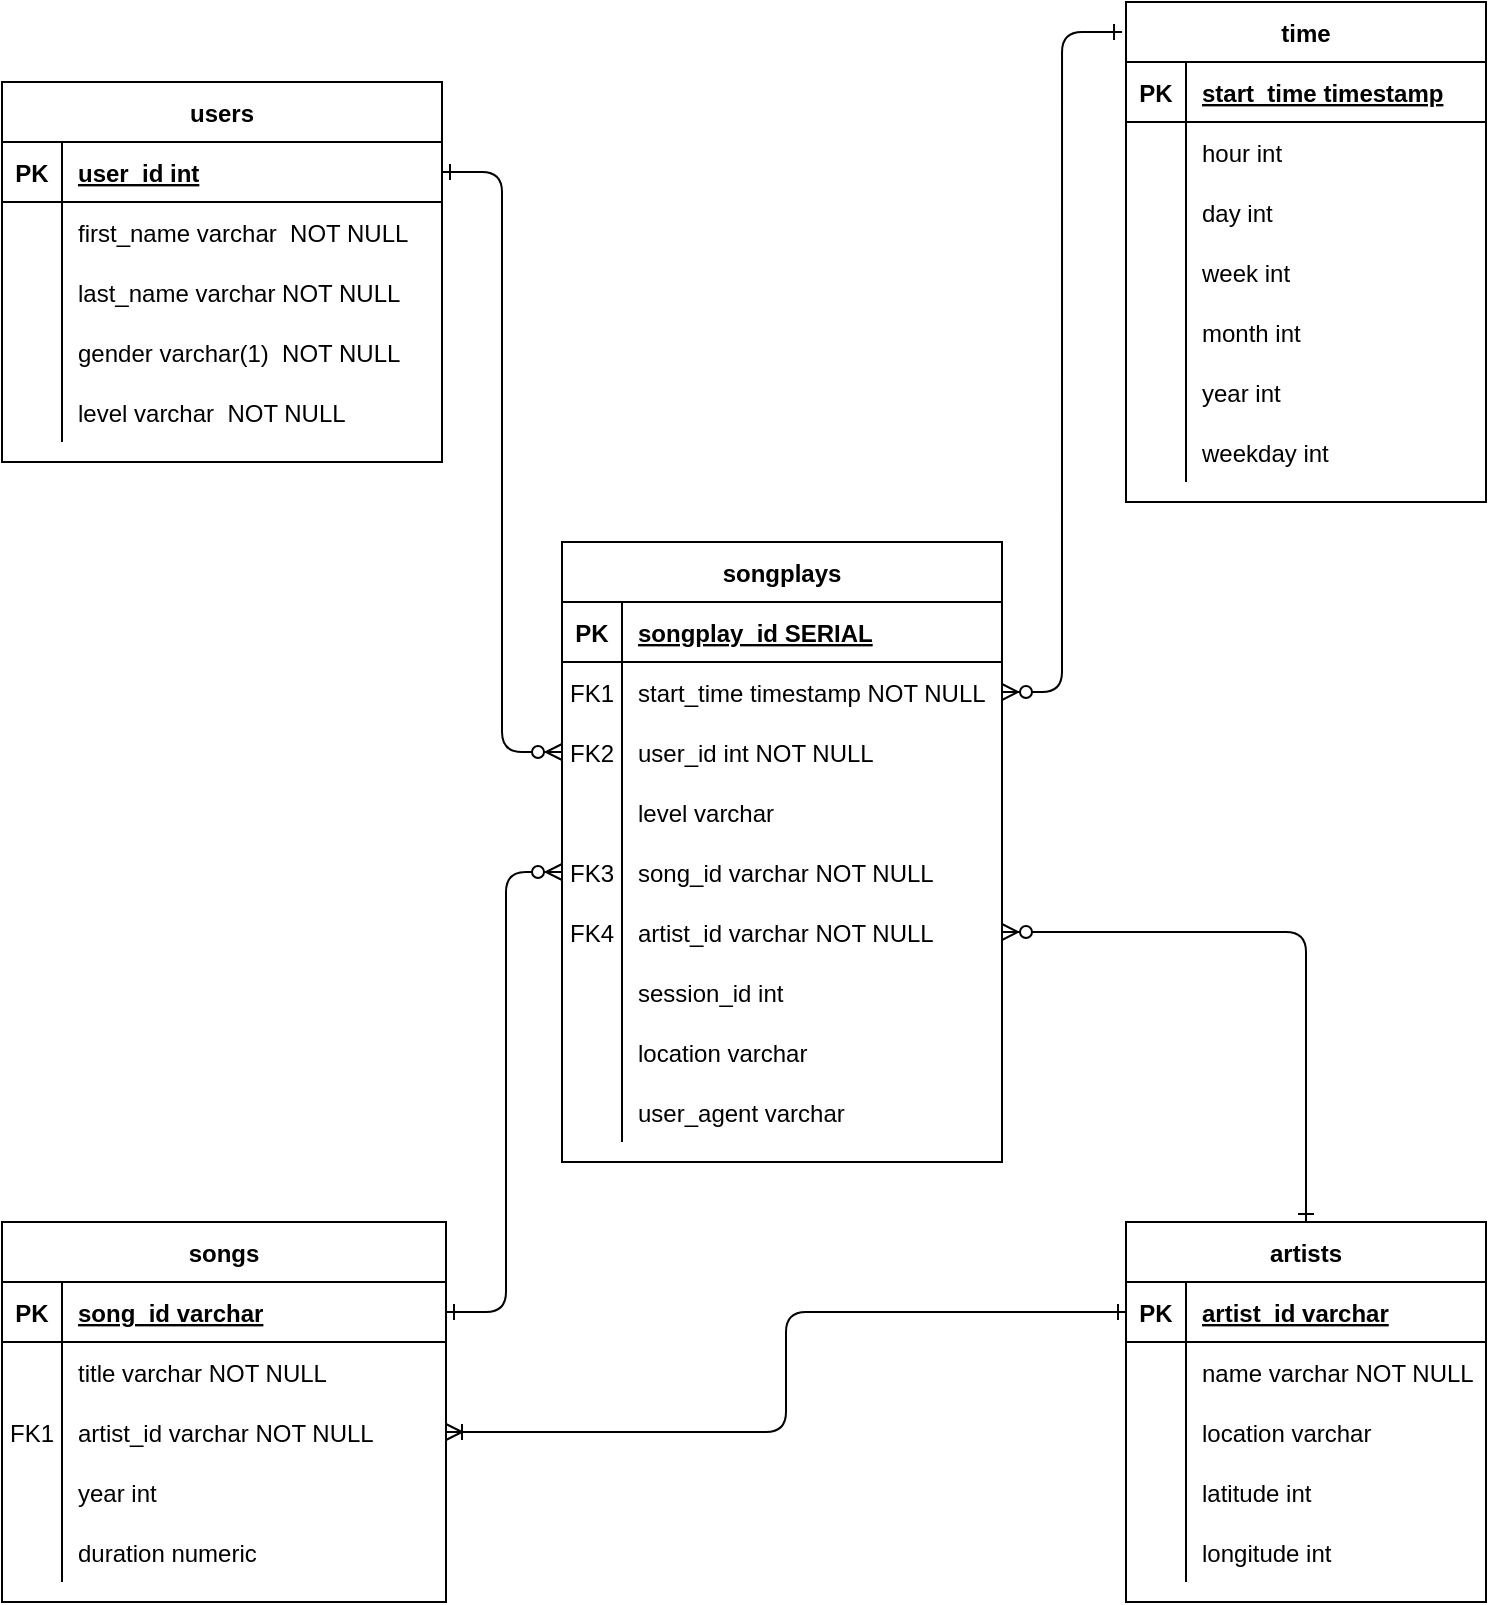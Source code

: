 <mxfile version="13.9.9" type="device"><diagram id="R2lEEEUBdFMjLlhIrx00" name="Page-1"><mxGraphModel dx="2052" dy="1128" grid="1" gridSize="10" guides="1" tooltips="1" connect="1" arrows="1" fold="1" page="1" pageScale="1" pageWidth="850" pageHeight="1100" math="0" shadow="0" extFonts="Permanent Marker^https://fonts.googleapis.com/css?family=Permanent+Marker"><root><mxCell id="0"/><mxCell id="1" parent="0"/><mxCell id="Jv_EFJqljLIG1eJtzvKQ-13" value="songplays" style="shape=table;startSize=30;container=1;collapsible=1;childLayout=tableLayout;fixedRows=1;rowLines=0;fontStyle=1;align=center;resizeLast=1;" vertex="1" parent="1"><mxGeometry x="338" y="310" width="220" height="310" as="geometry"/></mxCell><mxCell id="Jv_EFJqljLIG1eJtzvKQ-14" value="" style="shape=partialRectangle;collapsible=0;dropTarget=0;pointerEvents=0;fillColor=none;top=0;left=0;bottom=1;right=0;points=[[0,0.5],[1,0.5]];portConstraint=eastwest;" vertex="1" parent="Jv_EFJqljLIG1eJtzvKQ-13"><mxGeometry y="30" width="220" height="30" as="geometry"/></mxCell><mxCell id="Jv_EFJqljLIG1eJtzvKQ-15" value="PK" style="shape=partialRectangle;connectable=0;fillColor=none;top=0;left=0;bottom=0;right=0;fontStyle=1;overflow=hidden;" vertex="1" parent="Jv_EFJqljLIG1eJtzvKQ-14"><mxGeometry width="30" height="30" as="geometry"/></mxCell><mxCell id="Jv_EFJqljLIG1eJtzvKQ-16" value="songplay_id SERIAL" style="shape=partialRectangle;connectable=0;fillColor=none;top=0;left=0;bottom=0;right=0;align=left;spacingLeft=6;fontStyle=5;overflow=hidden;" vertex="1" parent="Jv_EFJqljLIG1eJtzvKQ-14"><mxGeometry x="30" width="190" height="30" as="geometry"/></mxCell><mxCell id="Jv_EFJqljLIG1eJtzvKQ-17" value="" style="shape=partialRectangle;collapsible=0;dropTarget=0;pointerEvents=0;fillColor=none;top=0;left=0;bottom=0;right=0;points=[[0,0.5],[1,0.5]];portConstraint=eastwest;" vertex="1" parent="Jv_EFJqljLIG1eJtzvKQ-13"><mxGeometry y="60" width="220" height="30" as="geometry"/></mxCell><mxCell id="Jv_EFJqljLIG1eJtzvKQ-18" value="FK1" style="shape=partialRectangle;connectable=0;fillColor=none;top=0;left=0;bottom=0;right=0;editable=1;overflow=hidden;" vertex="1" parent="Jv_EFJqljLIG1eJtzvKQ-17"><mxGeometry width="30" height="30" as="geometry"/></mxCell><mxCell id="Jv_EFJqljLIG1eJtzvKQ-19" value="start_time timestamp NOT NULL" style="shape=partialRectangle;connectable=0;fillColor=none;top=0;left=0;bottom=0;right=0;align=left;spacingLeft=6;overflow=hidden;" vertex="1" parent="Jv_EFJqljLIG1eJtzvKQ-17"><mxGeometry x="30" width="190" height="30" as="geometry"/></mxCell><mxCell id="Jv_EFJqljLIG1eJtzvKQ-20" value="" style="shape=partialRectangle;collapsible=0;dropTarget=0;pointerEvents=0;fillColor=none;top=0;left=0;bottom=0;right=0;points=[[0,0.5],[1,0.5]];portConstraint=eastwest;" vertex="1" parent="Jv_EFJqljLIG1eJtzvKQ-13"><mxGeometry y="90" width="220" height="30" as="geometry"/></mxCell><mxCell id="Jv_EFJqljLIG1eJtzvKQ-21" value="FK2" style="shape=partialRectangle;connectable=0;fillColor=none;top=0;left=0;bottom=0;right=0;editable=1;overflow=hidden;" vertex="1" parent="Jv_EFJqljLIG1eJtzvKQ-20"><mxGeometry width="30" height="30" as="geometry"/></mxCell><mxCell id="Jv_EFJqljLIG1eJtzvKQ-22" value="user_id int NOT NULL" style="shape=partialRectangle;connectable=0;fillColor=none;top=0;left=0;bottom=0;right=0;align=left;spacingLeft=6;overflow=hidden;" vertex="1" parent="Jv_EFJqljLIG1eJtzvKQ-20"><mxGeometry x="30" width="190" height="30" as="geometry"/></mxCell><mxCell id="Jv_EFJqljLIG1eJtzvKQ-23" value="" style="shape=partialRectangle;collapsible=0;dropTarget=0;pointerEvents=0;fillColor=none;top=0;left=0;bottom=0;right=0;points=[[0,0.5],[1,0.5]];portConstraint=eastwest;" vertex="1" parent="Jv_EFJqljLIG1eJtzvKQ-13"><mxGeometry y="120" width="220" height="30" as="geometry"/></mxCell><mxCell id="Jv_EFJqljLIG1eJtzvKQ-24" value="" style="shape=partialRectangle;connectable=0;fillColor=none;top=0;left=0;bottom=0;right=0;editable=1;overflow=hidden;" vertex="1" parent="Jv_EFJqljLIG1eJtzvKQ-23"><mxGeometry width="30" height="30" as="geometry"/></mxCell><mxCell id="Jv_EFJqljLIG1eJtzvKQ-25" value="level varchar" style="shape=partialRectangle;connectable=0;fillColor=none;top=0;left=0;bottom=0;right=0;align=left;spacingLeft=6;overflow=hidden;" vertex="1" parent="Jv_EFJqljLIG1eJtzvKQ-23"><mxGeometry x="30" width="190" height="30" as="geometry"/></mxCell><mxCell id="Jv_EFJqljLIG1eJtzvKQ-26" style="shape=partialRectangle;collapsible=0;dropTarget=0;pointerEvents=0;fillColor=none;top=0;left=0;bottom=0;right=0;points=[[0,0.5],[1,0.5]];portConstraint=eastwest;" vertex="1" parent="Jv_EFJqljLIG1eJtzvKQ-13"><mxGeometry y="150" width="220" height="30" as="geometry"/></mxCell><mxCell id="Jv_EFJqljLIG1eJtzvKQ-27" value="FK3" style="shape=partialRectangle;connectable=0;fillColor=none;top=0;left=0;bottom=0;right=0;editable=1;overflow=hidden;" vertex="1" parent="Jv_EFJqljLIG1eJtzvKQ-26"><mxGeometry width="30" height="30" as="geometry"/></mxCell><mxCell id="Jv_EFJqljLIG1eJtzvKQ-28" value="song_id varchar NOT NULL" style="shape=partialRectangle;connectable=0;fillColor=none;top=0;left=0;bottom=0;right=0;align=left;spacingLeft=6;overflow=hidden;" vertex="1" parent="Jv_EFJqljLIG1eJtzvKQ-26"><mxGeometry x="30" width="190" height="30" as="geometry"/></mxCell><mxCell id="Jv_EFJqljLIG1eJtzvKQ-29" style="shape=partialRectangle;collapsible=0;dropTarget=0;pointerEvents=0;fillColor=none;top=0;left=0;bottom=0;right=0;points=[[0,0.5],[1,0.5]];portConstraint=eastwest;" vertex="1" parent="Jv_EFJqljLIG1eJtzvKQ-13"><mxGeometry y="180" width="220" height="30" as="geometry"/></mxCell><mxCell id="Jv_EFJqljLIG1eJtzvKQ-30" value="FK4" style="shape=partialRectangle;connectable=0;fillColor=none;top=0;left=0;bottom=0;right=0;editable=1;overflow=hidden;" vertex="1" parent="Jv_EFJqljLIG1eJtzvKQ-29"><mxGeometry width="30" height="30" as="geometry"/></mxCell><mxCell id="Jv_EFJqljLIG1eJtzvKQ-31" value="artist_id varchar NOT NULL" style="shape=partialRectangle;connectable=0;fillColor=none;top=0;left=0;bottom=0;right=0;align=left;spacingLeft=6;overflow=hidden;" vertex="1" parent="Jv_EFJqljLIG1eJtzvKQ-29"><mxGeometry x="30" width="190" height="30" as="geometry"/></mxCell><mxCell id="Jv_EFJqljLIG1eJtzvKQ-32" style="shape=partialRectangle;collapsible=0;dropTarget=0;pointerEvents=0;fillColor=none;top=0;left=0;bottom=0;right=0;points=[[0,0.5],[1,0.5]];portConstraint=eastwest;" vertex="1" parent="Jv_EFJqljLIG1eJtzvKQ-13"><mxGeometry y="210" width="220" height="30" as="geometry"/></mxCell><mxCell id="Jv_EFJqljLIG1eJtzvKQ-33" style="shape=partialRectangle;connectable=0;fillColor=none;top=0;left=0;bottom=0;right=0;editable=1;overflow=hidden;" vertex="1" parent="Jv_EFJqljLIG1eJtzvKQ-32"><mxGeometry width="30" height="30" as="geometry"/></mxCell><mxCell id="Jv_EFJqljLIG1eJtzvKQ-34" value="session_id int" style="shape=partialRectangle;connectable=0;fillColor=none;top=0;left=0;bottom=0;right=0;align=left;spacingLeft=6;overflow=hidden;" vertex="1" parent="Jv_EFJqljLIG1eJtzvKQ-32"><mxGeometry x="30" width="190" height="30" as="geometry"/></mxCell><mxCell id="Jv_EFJqljLIG1eJtzvKQ-35" style="shape=partialRectangle;collapsible=0;dropTarget=0;pointerEvents=0;fillColor=none;top=0;left=0;bottom=0;right=0;points=[[0,0.5],[1,0.5]];portConstraint=eastwest;" vertex="1" parent="Jv_EFJqljLIG1eJtzvKQ-13"><mxGeometry y="240" width="220" height="30" as="geometry"/></mxCell><mxCell id="Jv_EFJqljLIG1eJtzvKQ-36" style="shape=partialRectangle;connectable=0;fillColor=none;top=0;left=0;bottom=0;right=0;editable=1;overflow=hidden;" vertex="1" parent="Jv_EFJqljLIG1eJtzvKQ-35"><mxGeometry width="30" height="30" as="geometry"/></mxCell><mxCell id="Jv_EFJqljLIG1eJtzvKQ-37" value="location varchar" style="shape=partialRectangle;connectable=0;fillColor=none;top=0;left=0;bottom=0;right=0;align=left;spacingLeft=6;overflow=hidden;" vertex="1" parent="Jv_EFJqljLIG1eJtzvKQ-35"><mxGeometry x="30" width="190" height="30" as="geometry"/></mxCell><mxCell id="Jv_EFJqljLIG1eJtzvKQ-38" style="shape=partialRectangle;collapsible=0;dropTarget=0;pointerEvents=0;fillColor=none;top=0;left=0;bottom=0;right=0;points=[[0,0.5],[1,0.5]];portConstraint=eastwest;" vertex="1" parent="Jv_EFJqljLIG1eJtzvKQ-13"><mxGeometry y="270" width="220" height="30" as="geometry"/></mxCell><mxCell id="Jv_EFJqljLIG1eJtzvKQ-39" style="shape=partialRectangle;connectable=0;fillColor=none;top=0;left=0;bottom=0;right=0;editable=1;overflow=hidden;" vertex="1" parent="Jv_EFJqljLIG1eJtzvKQ-38"><mxGeometry width="30" height="30" as="geometry"/></mxCell><mxCell id="Jv_EFJqljLIG1eJtzvKQ-40" value="user_agent varchar" style="shape=partialRectangle;connectable=0;fillColor=none;top=0;left=0;bottom=0;right=0;align=left;spacingLeft=6;overflow=hidden;" vertex="1" parent="Jv_EFJqljLIG1eJtzvKQ-38"><mxGeometry x="30" width="190" height="30" as="geometry"/></mxCell><mxCell id="Jv_EFJqljLIG1eJtzvKQ-47" value="users" style="shape=table;startSize=30;container=1;collapsible=1;childLayout=tableLayout;fixedRows=1;rowLines=0;fontStyle=1;align=center;resizeLast=1;" vertex="1" parent="1"><mxGeometry x="58" y="80" width="220" height="190" as="geometry"/></mxCell><mxCell id="Jv_EFJqljLIG1eJtzvKQ-48" value="" style="shape=partialRectangle;collapsible=0;dropTarget=0;pointerEvents=0;fillColor=none;top=0;left=0;bottom=1;right=0;points=[[0,0.5],[1,0.5]];portConstraint=eastwest;" vertex="1" parent="Jv_EFJqljLIG1eJtzvKQ-47"><mxGeometry y="30" width="220" height="30" as="geometry"/></mxCell><mxCell id="Jv_EFJqljLIG1eJtzvKQ-49" value="PK" style="shape=partialRectangle;connectable=0;fillColor=none;top=0;left=0;bottom=0;right=0;fontStyle=1;overflow=hidden;" vertex="1" parent="Jv_EFJqljLIG1eJtzvKQ-48"><mxGeometry width="30" height="30" as="geometry"/></mxCell><mxCell id="Jv_EFJqljLIG1eJtzvKQ-50" value="user_id int" style="shape=partialRectangle;connectable=0;fillColor=none;top=0;left=0;bottom=0;right=0;align=left;spacingLeft=6;fontStyle=5;overflow=hidden;" vertex="1" parent="Jv_EFJqljLIG1eJtzvKQ-48"><mxGeometry x="30" width="190" height="30" as="geometry"/></mxCell><mxCell id="Jv_EFJqljLIG1eJtzvKQ-51" value="" style="shape=partialRectangle;collapsible=0;dropTarget=0;pointerEvents=0;fillColor=none;top=0;left=0;bottom=0;right=0;points=[[0,0.5],[1,0.5]];portConstraint=eastwest;" vertex="1" parent="Jv_EFJqljLIG1eJtzvKQ-47"><mxGeometry y="60" width="220" height="30" as="geometry"/></mxCell><mxCell id="Jv_EFJqljLIG1eJtzvKQ-52" value="" style="shape=partialRectangle;connectable=0;fillColor=none;top=0;left=0;bottom=0;right=0;editable=1;overflow=hidden;" vertex="1" parent="Jv_EFJqljLIG1eJtzvKQ-51"><mxGeometry width="30" height="30" as="geometry"/></mxCell><mxCell id="Jv_EFJqljLIG1eJtzvKQ-53" value="first_name varchar  NOT NULL" style="shape=partialRectangle;connectable=0;fillColor=none;top=0;left=0;bottom=0;right=0;align=left;spacingLeft=6;overflow=hidden;" vertex="1" parent="Jv_EFJqljLIG1eJtzvKQ-51"><mxGeometry x="30" width="190" height="30" as="geometry"/></mxCell><mxCell id="Jv_EFJqljLIG1eJtzvKQ-54" value="" style="shape=partialRectangle;collapsible=0;dropTarget=0;pointerEvents=0;fillColor=none;top=0;left=0;bottom=0;right=0;points=[[0,0.5],[1,0.5]];portConstraint=eastwest;" vertex="1" parent="Jv_EFJqljLIG1eJtzvKQ-47"><mxGeometry y="90" width="220" height="30" as="geometry"/></mxCell><mxCell id="Jv_EFJqljLIG1eJtzvKQ-55" value="" style="shape=partialRectangle;connectable=0;fillColor=none;top=0;left=0;bottom=0;right=0;editable=1;overflow=hidden;" vertex="1" parent="Jv_EFJqljLIG1eJtzvKQ-54"><mxGeometry width="30" height="30" as="geometry"/></mxCell><mxCell id="Jv_EFJqljLIG1eJtzvKQ-56" value="last_name varchar NOT NULL" style="shape=partialRectangle;connectable=0;fillColor=none;top=0;left=0;bottom=0;right=0;align=left;spacingLeft=6;overflow=hidden;" vertex="1" parent="Jv_EFJqljLIG1eJtzvKQ-54"><mxGeometry x="30" width="190" height="30" as="geometry"/></mxCell><mxCell id="Jv_EFJqljLIG1eJtzvKQ-57" value="" style="shape=partialRectangle;collapsible=0;dropTarget=0;pointerEvents=0;fillColor=none;top=0;left=0;bottom=0;right=0;points=[[0,0.5],[1,0.5]];portConstraint=eastwest;" vertex="1" parent="Jv_EFJqljLIG1eJtzvKQ-47"><mxGeometry y="120" width="220" height="30" as="geometry"/></mxCell><mxCell id="Jv_EFJqljLIG1eJtzvKQ-58" value="" style="shape=partialRectangle;connectable=0;fillColor=none;top=0;left=0;bottom=0;right=0;editable=1;overflow=hidden;" vertex="1" parent="Jv_EFJqljLIG1eJtzvKQ-57"><mxGeometry width="30" height="30" as="geometry"/></mxCell><mxCell id="Jv_EFJqljLIG1eJtzvKQ-59" value="gender varchar(1)  NOT NULL" style="shape=partialRectangle;connectable=0;fillColor=none;top=0;left=0;bottom=0;right=0;align=left;spacingLeft=6;overflow=hidden;" vertex="1" parent="Jv_EFJqljLIG1eJtzvKQ-57"><mxGeometry x="30" width="190" height="30" as="geometry"/></mxCell><mxCell id="Jv_EFJqljLIG1eJtzvKQ-60" style="shape=partialRectangle;collapsible=0;dropTarget=0;pointerEvents=0;fillColor=none;top=0;left=0;bottom=0;right=0;points=[[0,0.5],[1,0.5]];portConstraint=eastwest;" vertex="1" parent="Jv_EFJqljLIG1eJtzvKQ-47"><mxGeometry y="150" width="220" height="30" as="geometry"/></mxCell><mxCell id="Jv_EFJqljLIG1eJtzvKQ-61" style="shape=partialRectangle;connectable=0;fillColor=none;top=0;left=0;bottom=0;right=0;editable=1;overflow=hidden;" vertex="1" parent="Jv_EFJqljLIG1eJtzvKQ-60"><mxGeometry width="30" height="30" as="geometry"/></mxCell><mxCell id="Jv_EFJqljLIG1eJtzvKQ-62" value="level varchar  NOT NULL" style="shape=partialRectangle;connectable=0;fillColor=none;top=0;left=0;bottom=0;right=0;align=left;spacingLeft=6;overflow=hidden;" vertex="1" parent="Jv_EFJqljLIG1eJtzvKQ-60"><mxGeometry x="30" width="190" height="30" as="geometry"/></mxCell><mxCell id="Jv_EFJqljLIG1eJtzvKQ-63" value="songs" style="shape=table;startSize=30;container=1;collapsible=1;childLayout=tableLayout;fixedRows=1;rowLines=0;fontStyle=1;align=center;resizeLast=1;" vertex="1" parent="1"><mxGeometry x="58" y="650" width="222" height="190" as="geometry"/></mxCell><mxCell id="Jv_EFJqljLIG1eJtzvKQ-64" value="" style="shape=partialRectangle;collapsible=0;dropTarget=0;pointerEvents=0;fillColor=none;top=0;left=0;bottom=1;right=0;points=[[0,0.5],[1,0.5]];portConstraint=eastwest;" vertex="1" parent="Jv_EFJqljLIG1eJtzvKQ-63"><mxGeometry y="30" width="222" height="30" as="geometry"/></mxCell><mxCell id="Jv_EFJqljLIG1eJtzvKQ-65" value="PK" style="shape=partialRectangle;connectable=0;fillColor=none;top=0;left=0;bottom=0;right=0;fontStyle=1;overflow=hidden;" vertex="1" parent="Jv_EFJqljLIG1eJtzvKQ-64"><mxGeometry width="30" height="30" as="geometry"/></mxCell><mxCell id="Jv_EFJqljLIG1eJtzvKQ-66" value="song_id varchar" style="shape=partialRectangle;connectable=0;fillColor=none;top=0;left=0;bottom=0;right=0;align=left;spacingLeft=6;fontStyle=5;overflow=hidden;" vertex="1" parent="Jv_EFJqljLIG1eJtzvKQ-64"><mxGeometry x="30" width="192" height="30" as="geometry"/></mxCell><mxCell id="Jv_EFJqljLIG1eJtzvKQ-67" value="" style="shape=partialRectangle;collapsible=0;dropTarget=0;pointerEvents=0;fillColor=none;top=0;left=0;bottom=0;right=0;points=[[0,0.5],[1,0.5]];portConstraint=eastwest;" vertex="1" parent="Jv_EFJqljLIG1eJtzvKQ-63"><mxGeometry y="60" width="222" height="30" as="geometry"/></mxCell><mxCell id="Jv_EFJqljLIG1eJtzvKQ-68" value="" style="shape=partialRectangle;connectable=0;fillColor=none;top=0;left=0;bottom=0;right=0;editable=1;overflow=hidden;" vertex="1" parent="Jv_EFJqljLIG1eJtzvKQ-67"><mxGeometry width="30" height="30" as="geometry"/></mxCell><mxCell id="Jv_EFJqljLIG1eJtzvKQ-69" value="title varchar NOT NULL" style="shape=partialRectangle;connectable=0;fillColor=none;top=0;left=0;bottom=0;right=0;align=left;spacingLeft=6;overflow=hidden;" vertex="1" parent="Jv_EFJqljLIG1eJtzvKQ-67"><mxGeometry x="30" width="192" height="30" as="geometry"/></mxCell><mxCell id="Jv_EFJqljLIG1eJtzvKQ-70" value="" style="shape=partialRectangle;collapsible=0;dropTarget=0;pointerEvents=0;fillColor=none;top=0;left=0;bottom=0;right=0;points=[[0,0.5],[1,0.5]];portConstraint=eastwest;" vertex="1" parent="Jv_EFJqljLIG1eJtzvKQ-63"><mxGeometry y="90" width="222" height="30" as="geometry"/></mxCell><mxCell id="Jv_EFJqljLIG1eJtzvKQ-71" value="FK1" style="shape=partialRectangle;connectable=0;fillColor=none;top=0;left=0;bottom=0;right=0;editable=1;overflow=hidden;" vertex="1" parent="Jv_EFJqljLIG1eJtzvKQ-70"><mxGeometry width="30" height="30" as="geometry"/></mxCell><mxCell id="Jv_EFJqljLIG1eJtzvKQ-72" value="artist_id varchar NOT NULL" style="shape=partialRectangle;connectable=0;fillColor=none;top=0;left=0;bottom=0;right=0;align=left;spacingLeft=6;overflow=hidden;" vertex="1" parent="Jv_EFJqljLIG1eJtzvKQ-70"><mxGeometry x="30" width="192" height="30" as="geometry"/></mxCell><mxCell id="Jv_EFJqljLIG1eJtzvKQ-73" value="" style="shape=partialRectangle;collapsible=0;dropTarget=0;pointerEvents=0;fillColor=none;top=0;left=0;bottom=0;right=0;points=[[0,0.5],[1,0.5]];portConstraint=eastwest;" vertex="1" parent="Jv_EFJqljLIG1eJtzvKQ-63"><mxGeometry y="120" width="222" height="30" as="geometry"/></mxCell><mxCell id="Jv_EFJqljLIG1eJtzvKQ-74" value="" style="shape=partialRectangle;connectable=0;fillColor=none;top=0;left=0;bottom=0;right=0;editable=1;overflow=hidden;" vertex="1" parent="Jv_EFJqljLIG1eJtzvKQ-73"><mxGeometry width="30" height="30" as="geometry"/></mxCell><mxCell id="Jv_EFJqljLIG1eJtzvKQ-75" value="year int" style="shape=partialRectangle;connectable=0;fillColor=none;top=0;left=0;bottom=0;right=0;align=left;spacingLeft=6;overflow=hidden;" vertex="1" parent="Jv_EFJqljLIG1eJtzvKQ-73"><mxGeometry x="30" width="192" height="30" as="geometry"/></mxCell><mxCell id="Jv_EFJqljLIG1eJtzvKQ-76" style="shape=partialRectangle;collapsible=0;dropTarget=0;pointerEvents=0;fillColor=none;top=0;left=0;bottom=0;right=0;points=[[0,0.5],[1,0.5]];portConstraint=eastwest;" vertex="1" parent="Jv_EFJqljLIG1eJtzvKQ-63"><mxGeometry y="150" width="222" height="30" as="geometry"/></mxCell><mxCell id="Jv_EFJqljLIG1eJtzvKQ-77" style="shape=partialRectangle;connectable=0;fillColor=none;top=0;left=0;bottom=0;right=0;editable=1;overflow=hidden;" vertex="1" parent="Jv_EFJqljLIG1eJtzvKQ-76"><mxGeometry width="30" height="30" as="geometry"/></mxCell><mxCell id="Jv_EFJqljLIG1eJtzvKQ-78" value="duration numeric" style="shape=partialRectangle;connectable=0;fillColor=none;top=0;left=0;bottom=0;right=0;align=left;spacingLeft=6;overflow=hidden;" vertex="1" parent="Jv_EFJqljLIG1eJtzvKQ-76"><mxGeometry x="30" width="192" height="30" as="geometry"/></mxCell><mxCell id="Jv_EFJqljLIG1eJtzvKQ-79" value="artists" style="shape=table;startSize=30;container=1;collapsible=1;childLayout=tableLayout;fixedRows=1;rowLines=0;fontStyle=1;align=center;resizeLast=1;" vertex="1" parent="1"><mxGeometry x="620" y="650" width="180" height="190" as="geometry"/></mxCell><mxCell id="Jv_EFJqljLIG1eJtzvKQ-80" value="" style="shape=partialRectangle;collapsible=0;dropTarget=0;pointerEvents=0;fillColor=none;top=0;left=0;bottom=1;right=0;points=[[0,0.5],[1,0.5]];portConstraint=eastwest;" vertex="1" parent="Jv_EFJqljLIG1eJtzvKQ-79"><mxGeometry y="30" width="180" height="30" as="geometry"/></mxCell><mxCell id="Jv_EFJqljLIG1eJtzvKQ-81" value="PK" style="shape=partialRectangle;connectable=0;fillColor=none;top=0;left=0;bottom=0;right=0;fontStyle=1;overflow=hidden;" vertex="1" parent="Jv_EFJqljLIG1eJtzvKQ-80"><mxGeometry width="30" height="30" as="geometry"/></mxCell><mxCell id="Jv_EFJqljLIG1eJtzvKQ-82" value="artist_id varchar" style="shape=partialRectangle;connectable=0;fillColor=none;top=0;left=0;bottom=0;right=0;align=left;spacingLeft=6;fontStyle=5;overflow=hidden;" vertex="1" parent="Jv_EFJqljLIG1eJtzvKQ-80"><mxGeometry x="30" width="150" height="30" as="geometry"/></mxCell><mxCell id="Jv_EFJqljLIG1eJtzvKQ-83" value="" style="shape=partialRectangle;collapsible=0;dropTarget=0;pointerEvents=0;fillColor=none;top=0;left=0;bottom=0;right=0;points=[[0,0.5],[1,0.5]];portConstraint=eastwest;" vertex="1" parent="Jv_EFJqljLIG1eJtzvKQ-79"><mxGeometry y="60" width="180" height="30" as="geometry"/></mxCell><mxCell id="Jv_EFJqljLIG1eJtzvKQ-84" value="" style="shape=partialRectangle;connectable=0;fillColor=none;top=0;left=0;bottom=0;right=0;editable=1;overflow=hidden;" vertex="1" parent="Jv_EFJqljLIG1eJtzvKQ-83"><mxGeometry width="30" height="30" as="geometry"/></mxCell><mxCell id="Jv_EFJqljLIG1eJtzvKQ-85" value="name varchar NOT NULL" style="shape=partialRectangle;connectable=0;fillColor=none;top=0;left=0;bottom=0;right=0;align=left;spacingLeft=6;overflow=hidden;" vertex="1" parent="Jv_EFJqljLIG1eJtzvKQ-83"><mxGeometry x="30" width="150" height="30" as="geometry"/></mxCell><mxCell id="Jv_EFJqljLIG1eJtzvKQ-86" value="" style="shape=partialRectangle;collapsible=0;dropTarget=0;pointerEvents=0;fillColor=none;top=0;left=0;bottom=0;right=0;points=[[0,0.5],[1,0.5]];portConstraint=eastwest;" vertex="1" parent="Jv_EFJqljLIG1eJtzvKQ-79"><mxGeometry y="90" width="180" height="30" as="geometry"/></mxCell><mxCell id="Jv_EFJqljLIG1eJtzvKQ-87" value="" style="shape=partialRectangle;connectable=0;fillColor=none;top=0;left=0;bottom=0;right=0;editable=1;overflow=hidden;" vertex="1" parent="Jv_EFJqljLIG1eJtzvKQ-86"><mxGeometry width="30" height="30" as="geometry"/></mxCell><mxCell id="Jv_EFJqljLIG1eJtzvKQ-88" value="location varchar" style="shape=partialRectangle;connectable=0;fillColor=none;top=0;left=0;bottom=0;right=0;align=left;spacingLeft=6;overflow=hidden;" vertex="1" parent="Jv_EFJqljLIG1eJtzvKQ-86"><mxGeometry x="30" width="150" height="30" as="geometry"/></mxCell><mxCell id="Jv_EFJqljLIG1eJtzvKQ-89" value="" style="shape=partialRectangle;collapsible=0;dropTarget=0;pointerEvents=0;fillColor=none;top=0;left=0;bottom=0;right=0;points=[[0,0.5],[1,0.5]];portConstraint=eastwest;" vertex="1" parent="Jv_EFJqljLIG1eJtzvKQ-79"><mxGeometry y="120" width="180" height="30" as="geometry"/></mxCell><mxCell id="Jv_EFJqljLIG1eJtzvKQ-90" value="" style="shape=partialRectangle;connectable=0;fillColor=none;top=0;left=0;bottom=0;right=0;editable=1;overflow=hidden;" vertex="1" parent="Jv_EFJqljLIG1eJtzvKQ-89"><mxGeometry width="30" height="30" as="geometry"/></mxCell><mxCell id="Jv_EFJqljLIG1eJtzvKQ-91" value="latitude int" style="shape=partialRectangle;connectable=0;fillColor=none;top=0;left=0;bottom=0;right=0;align=left;spacingLeft=6;overflow=hidden;" vertex="1" parent="Jv_EFJqljLIG1eJtzvKQ-89"><mxGeometry x="30" width="150" height="30" as="geometry"/></mxCell><mxCell id="Jv_EFJqljLIG1eJtzvKQ-92" style="shape=partialRectangle;collapsible=0;dropTarget=0;pointerEvents=0;fillColor=none;top=0;left=0;bottom=0;right=0;points=[[0,0.5],[1,0.5]];portConstraint=eastwest;" vertex="1" parent="Jv_EFJqljLIG1eJtzvKQ-79"><mxGeometry y="150" width="180" height="30" as="geometry"/></mxCell><mxCell id="Jv_EFJqljLIG1eJtzvKQ-93" style="shape=partialRectangle;connectable=0;fillColor=none;top=0;left=0;bottom=0;right=0;editable=1;overflow=hidden;" vertex="1" parent="Jv_EFJqljLIG1eJtzvKQ-92"><mxGeometry width="30" height="30" as="geometry"/></mxCell><mxCell id="Jv_EFJqljLIG1eJtzvKQ-94" value="longitude int" style="shape=partialRectangle;connectable=0;fillColor=none;top=0;left=0;bottom=0;right=0;align=left;spacingLeft=6;overflow=hidden;" vertex="1" parent="Jv_EFJqljLIG1eJtzvKQ-92"><mxGeometry x="30" width="150" height="30" as="geometry"/></mxCell><mxCell id="Jv_EFJqljLIG1eJtzvKQ-95" value="time" style="shape=table;startSize=30;container=1;collapsible=1;childLayout=tableLayout;fixedRows=1;rowLines=0;fontStyle=1;align=center;resizeLast=1;" vertex="1" parent="1"><mxGeometry x="620" y="40" width="180" height="250" as="geometry"/></mxCell><mxCell id="Jv_EFJqljLIG1eJtzvKQ-96" value="" style="shape=partialRectangle;collapsible=0;dropTarget=0;pointerEvents=0;fillColor=none;top=0;left=0;bottom=1;right=0;points=[[0,0.5],[1,0.5]];portConstraint=eastwest;" vertex="1" parent="Jv_EFJqljLIG1eJtzvKQ-95"><mxGeometry y="30" width="180" height="30" as="geometry"/></mxCell><mxCell id="Jv_EFJqljLIG1eJtzvKQ-97" value="PK" style="shape=partialRectangle;connectable=0;fillColor=none;top=0;left=0;bottom=0;right=0;fontStyle=1;overflow=hidden;" vertex="1" parent="Jv_EFJqljLIG1eJtzvKQ-96"><mxGeometry width="30" height="30" as="geometry"/></mxCell><mxCell id="Jv_EFJqljLIG1eJtzvKQ-98" value="start_time timestamp" style="shape=partialRectangle;connectable=0;fillColor=none;top=0;left=0;bottom=0;right=0;align=left;spacingLeft=6;fontStyle=5;overflow=hidden;" vertex="1" parent="Jv_EFJqljLIG1eJtzvKQ-96"><mxGeometry x="30" width="150" height="30" as="geometry"/></mxCell><mxCell id="Jv_EFJqljLIG1eJtzvKQ-99" value="" style="shape=partialRectangle;collapsible=0;dropTarget=0;pointerEvents=0;fillColor=none;top=0;left=0;bottom=0;right=0;points=[[0,0.5],[1,0.5]];portConstraint=eastwest;" vertex="1" parent="Jv_EFJqljLIG1eJtzvKQ-95"><mxGeometry y="60" width="180" height="30" as="geometry"/></mxCell><mxCell id="Jv_EFJqljLIG1eJtzvKQ-100" value="" style="shape=partialRectangle;connectable=0;fillColor=none;top=0;left=0;bottom=0;right=0;editable=1;overflow=hidden;" vertex="1" parent="Jv_EFJqljLIG1eJtzvKQ-99"><mxGeometry width="30" height="30" as="geometry"/></mxCell><mxCell id="Jv_EFJqljLIG1eJtzvKQ-101" value="hour int" style="shape=partialRectangle;connectable=0;fillColor=none;top=0;left=0;bottom=0;right=0;align=left;spacingLeft=6;overflow=hidden;" vertex="1" parent="Jv_EFJqljLIG1eJtzvKQ-99"><mxGeometry x="30" width="150" height="30" as="geometry"/></mxCell><mxCell id="Jv_EFJqljLIG1eJtzvKQ-102" value="" style="shape=partialRectangle;collapsible=0;dropTarget=0;pointerEvents=0;fillColor=none;top=0;left=0;bottom=0;right=0;points=[[0,0.5],[1,0.5]];portConstraint=eastwest;" vertex="1" parent="Jv_EFJqljLIG1eJtzvKQ-95"><mxGeometry y="90" width="180" height="30" as="geometry"/></mxCell><mxCell id="Jv_EFJqljLIG1eJtzvKQ-103" value="" style="shape=partialRectangle;connectable=0;fillColor=none;top=0;left=0;bottom=0;right=0;editable=1;overflow=hidden;" vertex="1" parent="Jv_EFJqljLIG1eJtzvKQ-102"><mxGeometry width="30" height="30" as="geometry"/></mxCell><mxCell id="Jv_EFJqljLIG1eJtzvKQ-104" value="day int" style="shape=partialRectangle;connectable=0;fillColor=none;top=0;left=0;bottom=0;right=0;align=left;spacingLeft=6;overflow=hidden;" vertex="1" parent="Jv_EFJqljLIG1eJtzvKQ-102"><mxGeometry x="30" width="150" height="30" as="geometry"/></mxCell><mxCell id="Jv_EFJqljLIG1eJtzvKQ-105" value="" style="shape=partialRectangle;collapsible=0;dropTarget=0;pointerEvents=0;fillColor=none;top=0;left=0;bottom=0;right=0;points=[[0,0.5],[1,0.5]];portConstraint=eastwest;" vertex="1" parent="Jv_EFJqljLIG1eJtzvKQ-95"><mxGeometry y="120" width="180" height="30" as="geometry"/></mxCell><mxCell id="Jv_EFJqljLIG1eJtzvKQ-106" value="" style="shape=partialRectangle;connectable=0;fillColor=none;top=0;left=0;bottom=0;right=0;editable=1;overflow=hidden;" vertex="1" parent="Jv_EFJqljLIG1eJtzvKQ-105"><mxGeometry width="30" height="30" as="geometry"/></mxCell><mxCell id="Jv_EFJqljLIG1eJtzvKQ-107" value="week int" style="shape=partialRectangle;connectable=0;fillColor=none;top=0;left=0;bottom=0;right=0;align=left;spacingLeft=6;overflow=hidden;" vertex="1" parent="Jv_EFJqljLIG1eJtzvKQ-105"><mxGeometry x="30" width="150" height="30" as="geometry"/></mxCell><mxCell id="Jv_EFJqljLIG1eJtzvKQ-108" style="shape=partialRectangle;collapsible=0;dropTarget=0;pointerEvents=0;fillColor=none;top=0;left=0;bottom=0;right=0;points=[[0,0.5],[1,0.5]];portConstraint=eastwest;" vertex="1" parent="Jv_EFJqljLIG1eJtzvKQ-95"><mxGeometry y="150" width="180" height="30" as="geometry"/></mxCell><mxCell id="Jv_EFJqljLIG1eJtzvKQ-109" style="shape=partialRectangle;connectable=0;fillColor=none;top=0;left=0;bottom=0;right=0;editable=1;overflow=hidden;" vertex="1" parent="Jv_EFJqljLIG1eJtzvKQ-108"><mxGeometry width="30" height="30" as="geometry"/></mxCell><mxCell id="Jv_EFJqljLIG1eJtzvKQ-110" value="month int" style="shape=partialRectangle;connectable=0;fillColor=none;top=0;left=0;bottom=0;right=0;align=left;spacingLeft=6;overflow=hidden;" vertex="1" parent="Jv_EFJqljLIG1eJtzvKQ-108"><mxGeometry x="30" width="150" height="30" as="geometry"/></mxCell><mxCell id="Jv_EFJqljLIG1eJtzvKQ-111" style="shape=partialRectangle;collapsible=0;dropTarget=0;pointerEvents=0;fillColor=none;top=0;left=0;bottom=0;right=0;points=[[0,0.5],[1,0.5]];portConstraint=eastwest;" vertex="1" parent="Jv_EFJqljLIG1eJtzvKQ-95"><mxGeometry y="180" width="180" height="30" as="geometry"/></mxCell><mxCell id="Jv_EFJqljLIG1eJtzvKQ-112" style="shape=partialRectangle;connectable=0;fillColor=none;top=0;left=0;bottom=0;right=0;editable=1;overflow=hidden;" vertex="1" parent="Jv_EFJqljLIG1eJtzvKQ-111"><mxGeometry width="30" height="30" as="geometry"/></mxCell><mxCell id="Jv_EFJqljLIG1eJtzvKQ-113" value="year int" style="shape=partialRectangle;connectable=0;fillColor=none;top=0;left=0;bottom=0;right=0;align=left;spacingLeft=6;overflow=hidden;" vertex="1" parent="Jv_EFJqljLIG1eJtzvKQ-111"><mxGeometry x="30" width="150" height="30" as="geometry"/></mxCell><mxCell id="Jv_EFJqljLIG1eJtzvKQ-114" style="shape=partialRectangle;collapsible=0;dropTarget=0;pointerEvents=0;fillColor=none;top=0;left=0;bottom=0;right=0;points=[[0,0.5],[1,0.5]];portConstraint=eastwest;" vertex="1" parent="Jv_EFJqljLIG1eJtzvKQ-95"><mxGeometry y="210" width="180" height="30" as="geometry"/></mxCell><mxCell id="Jv_EFJqljLIG1eJtzvKQ-115" style="shape=partialRectangle;connectable=0;fillColor=none;top=0;left=0;bottom=0;right=0;editable=1;overflow=hidden;" vertex="1" parent="Jv_EFJqljLIG1eJtzvKQ-114"><mxGeometry width="30" height="30" as="geometry"/></mxCell><mxCell id="Jv_EFJqljLIG1eJtzvKQ-116" value="weekday int" style="shape=partialRectangle;connectable=0;fillColor=none;top=0;left=0;bottom=0;right=0;align=left;spacingLeft=6;overflow=hidden;" vertex="1" parent="Jv_EFJqljLIG1eJtzvKQ-114"><mxGeometry x="30" width="150" height="30" as="geometry"/></mxCell><mxCell id="Jv_EFJqljLIG1eJtzvKQ-124" value="" style="edgeStyle=entityRelationEdgeStyle;fontSize=12;html=1;endArrow=ERzeroToMany;startArrow=ERone;entryX=1;entryY=0.5;entryDx=0;entryDy=0;exitX=-0.011;exitY=0.06;exitDx=0;exitDy=0;exitPerimeter=0;endFill=1;startFill=0;" edge="1" parent="1" source="Jv_EFJqljLIG1eJtzvKQ-95" target="Jv_EFJqljLIG1eJtzvKQ-17"><mxGeometry width="100" height="100" relative="1" as="geometry"><mxPoint x="340" y="590" as="sourcePoint"/><mxPoint x="440" y="490" as="targetPoint"/></mxGeometry></mxCell><mxCell id="Jv_EFJqljLIG1eJtzvKQ-125" value="" style="edgeStyle=entityRelationEdgeStyle;fontSize=12;html=1;endArrow=ERzeroToMany;startArrow=ERone;exitX=1;exitY=0.5;exitDx=0;exitDy=0;entryX=0;entryY=0.5;entryDx=0;entryDy=0;endFill=1;startFill=0;" edge="1" parent="1" source="Jv_EFJqljLIG1eJtzvKQ-48" target="Jv_EFJqljLIG1eJtzvKQ-20"><mxGeometry width="100" height="100" relative="1" as="geometry"><mxPoint x="340" y="590" as="sourcePoint"/><mxPoint x="150" y="410" as="targetPoint"/></mxGeometry></mxCell><mxCell id="Jv_EFJqljLIG1eJtzvKQ-126" style="edgeStyle=orthogonalEdgeStyle;rounded=1;orthogonalLoop=1;jettySize=auto;html=1;entryX=1;entryY=0.5;entryDx=0;entryDy=0;endArrow=ERone;endFill=0;startArrow=ERzeroToMany;startFill=1;" edge="1" parent="1" source="Jv_EFJqljLIG1eJtzvKQ-26" target="Jv_EFJqljLIG1eJtzvKQ-64"><mxGeometry relative="1" as="geometry"><Array as="points"><mxPoint x="310" y="475"/><mxPoint x="310" y="695"/></Array></mxGeometry></mxCell><mxCell id="Jv_EFJqljLIG1eJtzvKQ-127" style="edgeStyle=orthogonalEdgeStyle;rounded=1;orthogonalLoop=1;jettySize=auto;html=1;entryX=1;entryY=0.5;entryDx=0;entryDy=0;startArrow=ERone;startFill=0;endArrow=ERoneToMany;endFill=0;" edge="1" parent="1" source="Jv_EFJqljLIG1eJtzvKQ-80" target="Jv_EFJqljLIG1eJtzvKQ-70"><mxGeometry relative="1" as="geometry"/></mxCell><mxCell id="Jv_EFJqljLIG1eJtzvKQ-128" style="edgeStyle=orthogonalEdgeStyle;rounded=1;orthogonalLoop=1;jettySize=auto;html=1;entryX=0.5;entryY=0;entryDx=0;entryDy=0;startArrow=ERzeroToMany;startFill=1;endArrow=ERone;endFill=0;" edge="1" parent="1" source="Jv_EFJqljLIG1eJtzvKQ-29" target="Jv_EFJqljLIG1eJtzvKQ-79"><mxGeometry relative="1" as="geometry"/></mxCell></root></mxGraphModel></diagram></mxfile>